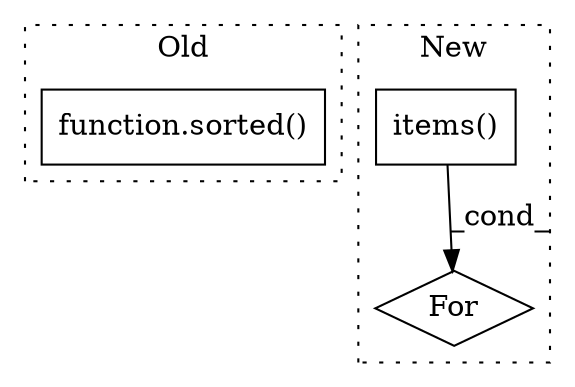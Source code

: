 digraph G {
subgraph cluster0 {
1 [label="function.sorted()" a="75" s="1881,1896" l="7,1" shape="box"];
label = "Old";
style="dotted";
}
subgraph cluster1 {
2 [label="items()" a="75" s="1706" l="36" shape="box"];
3 [label="For" a="107" s="1677,1742" l="4,14" shape="diamond"];
label = "New";
style="dotted";
}
2 -> 3 [label="_cond_"];
}